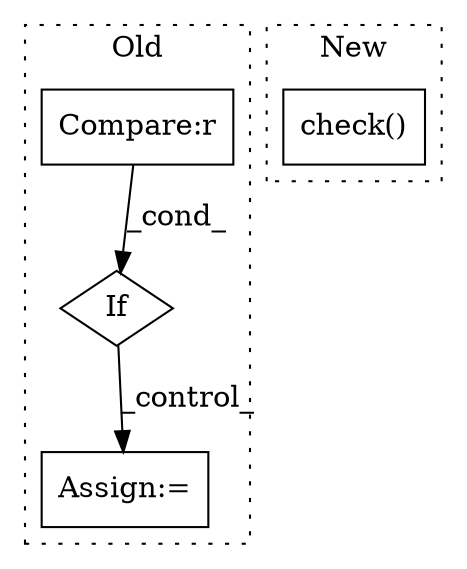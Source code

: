 digraph G {
subgraph cluster0 {
1 [label="If" a="96" s="1170" l="3" shape="diamond"];
3 [label="Compare:r" a="40" s="1173" l="24" shape="box"];
4 [label="Assign:=" a="68" s="1213" l="3" shape="box"];
label = "Old";
style="dotted";
}
subgraph cluster1 {
2 [label="check()" a="75" s="1198" l="36" shape="box"];
label = "New";
style="dotted";
}
1 -> 4 [label="_control_"];
3 -> 1 [label="_cond_"];
}